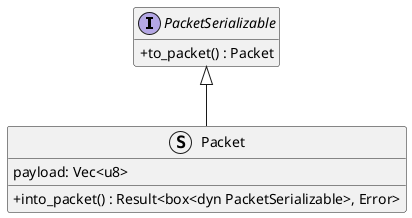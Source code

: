 @startuml comms
skinparam classAttributeIconSize 0

hide empty members

interface PacketSerializable {
    +to_packet() : Packet
    
}

struct Packet {
    payload: Vec<u8>
    +into_packet() : Result<box<dyn PacketSerializable>, Error>
}

PacketSerializable <|-- Packet

@enduml
